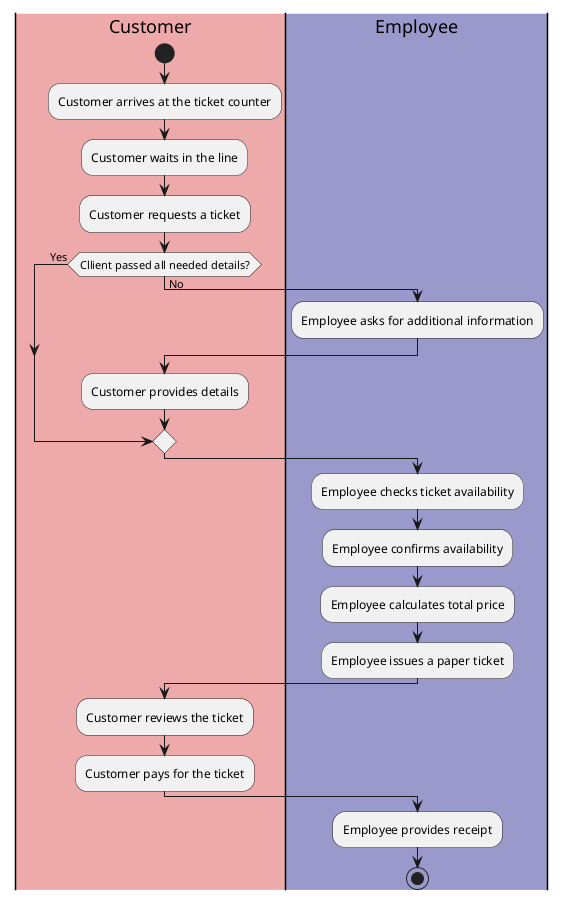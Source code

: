 @startuml TicketSellingProcess TO-BE
|#eeaaaa|Customer|
  start
  :Customer arrives at the ticket counter;
  :Customer waits in the line;
  :Customer requests a ticket;
  if (Cllient passed all needed details?) then (Yes)
  else (No)
|#9999cc|Employee|
    :Employee asks for additional information;
|Customer|
    :Customer provides details;
  endif
|Employee|
  :Employee checks ticket availability;
  :Employee confirms availability;
  :Employee calculates total price;
  :Employee issues a paper ticket;
|Customer|
  :Customer reviews the ticket;
  :Customer pays for the ticket;
|Employee|
  :Employee provides receipt;
  stop

@enduml
